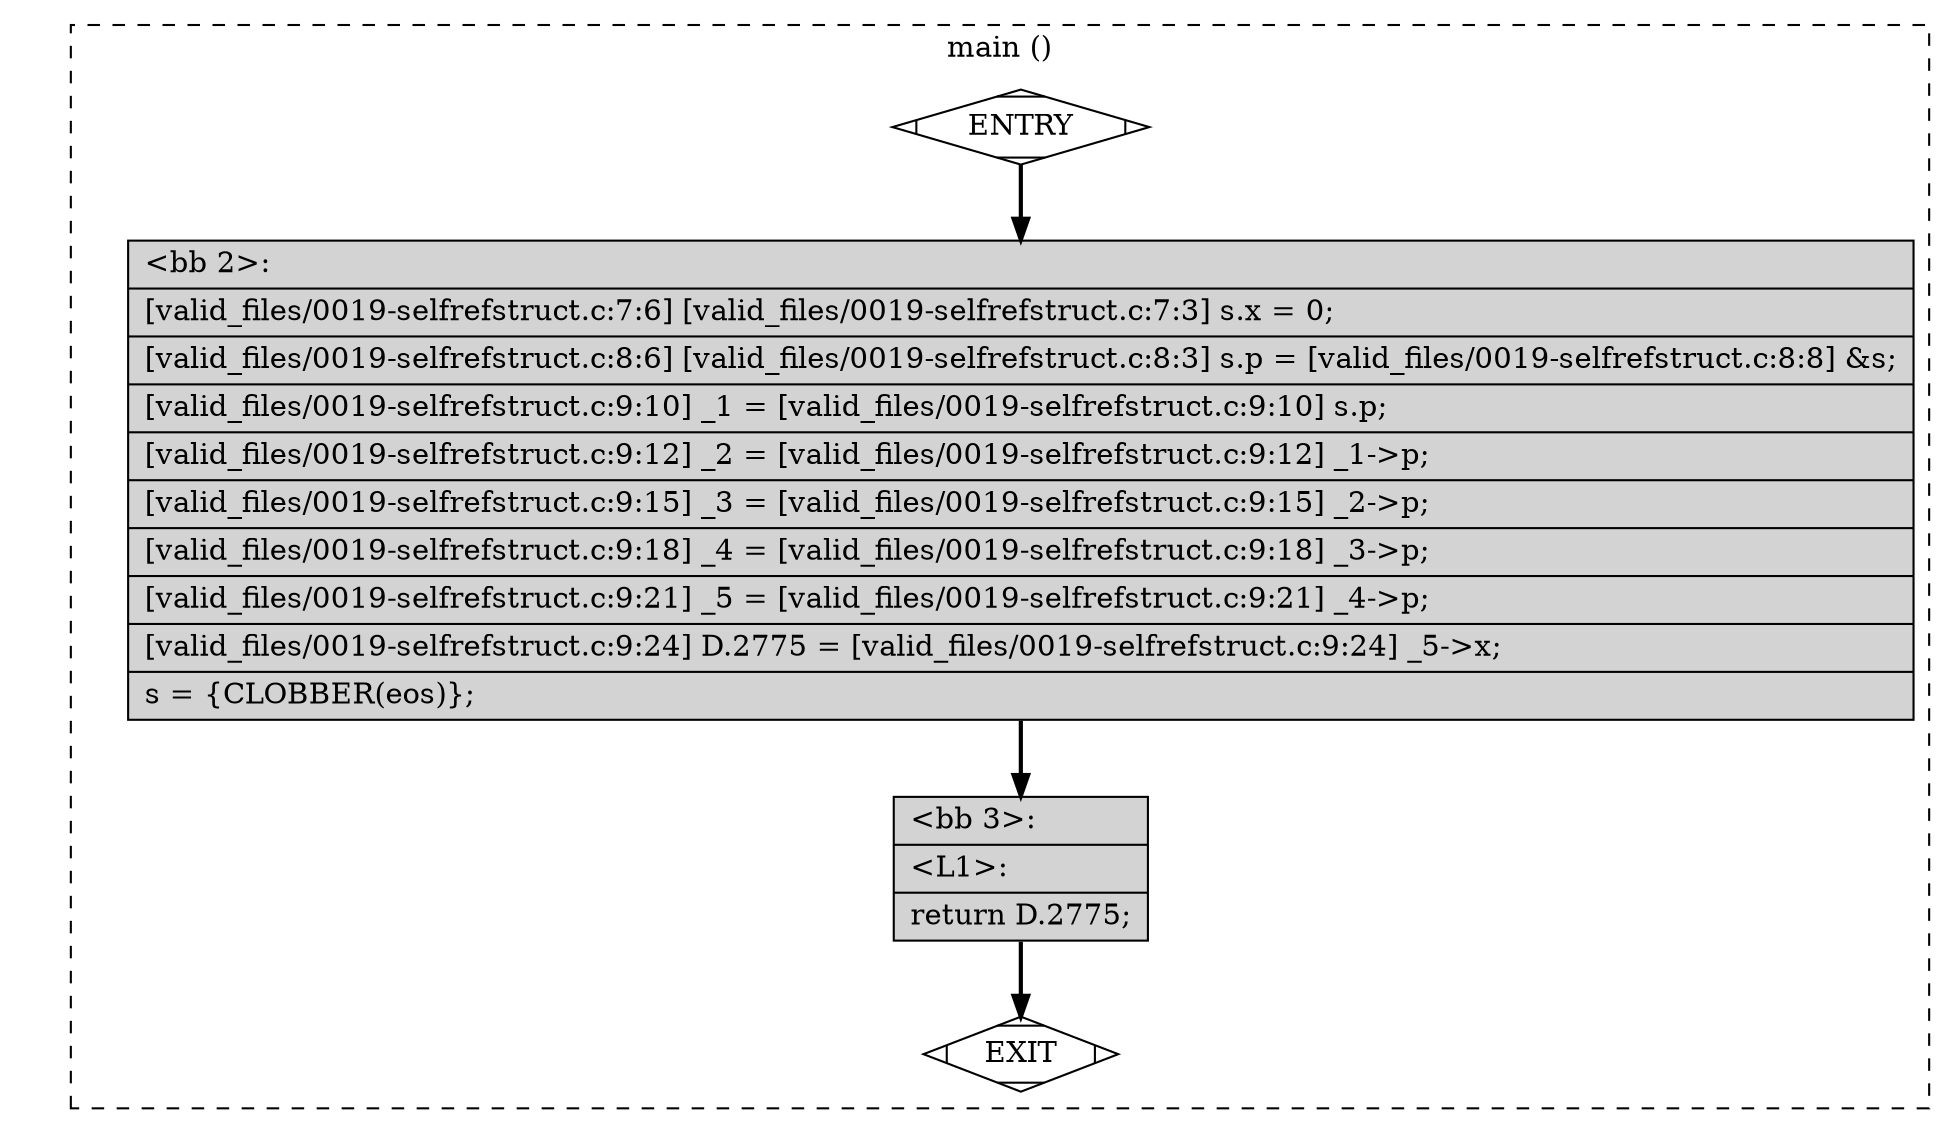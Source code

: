 digraph "a-0019-selfrefstruct.c.015t.cfg" {
overlap=false;
subgraph "cluster_main" {
	style="dashed";
	color="black";
	label="main ()";
	fn_0_basic_block_0 [shape=Mdiamond,style=filled,fillcolor=white,label="ENTRY"];

	fn_0_basic_block_1 [shape=Mdiamond,style=filled,fillcolor=white,label="EXIT"];

	fn_0_basic_block_2 [shape=record,style=filled,fillcolor=lightgrey,label="{\<bb\ 2\>:\l\
|[valid_files/0019-selfrefstruct.c:7:6]\ [valid_files/0019-selfrefstruct.c:7:3]\ s.x\ =\ 0;\l\
|[valid_files/0019-selfrefstruct.c:8:6]\ [valid_files/0019-selfrefstruct.c:8:3]\ s.p\ =\ [valid_files/0019-selfrefstruct.c:8:8]\ &s;\l\
|[valid_files/0019-selfrefstruct.c:9:10]\ _1\ =\ [valid_files/0019-selfrefstruct.c:9:10]\ s.p;\l\
|[valid_files/0019-selfrefstruct.c:9:12]\ _2\ =\ [valid_files/0019-selfrefstruct.c:9:12]\ _1-\>p;\l\
|[valid_files/0019-selfrefstruct.c:9:15]\ _3\ =\ [valid_files/0019-selfrefstruct.c:9:15]\ _2-\>p;\l\
|[valid_files/0019-selfrefstruct.c:9:18]\ _4\ =\ [valid_files/0019-selfrefstruct.c:9:18]\ _3-\>p;\l\
|[valid_files/0019-selfrefstruct.c:9:21]\ _5\ =\ [valid_files/0019-selfrefstruct.c:9:21]\ _4-\>p;\l\
|[valid_files/0019-selfrefstruct.c:9:24]\ D.2775\ =\ [valid_files/0019-selfrefstruct.c:9:24]\ _5-\>x;\l\
|s\ =\ \{CLOBBER(eos)\};\l\
}"];

	fn_0_basic_block_3 [shape=record,style=filled,fillcolor=lightgrey,label="{\<bb\ 3\>:\l\
|\<L1\>:\l\
|return\ D.2775;\l\
}"];

	fn_0_basic_block_0:s -> fn_0_basic_block_2:n [style="solid,bold",color=black,weight=100,constraint=true];
	fn_0_basic_block_2:s -> fn_0_basic_block_3:n [style="solid,bold",color=black,weight=100,constraint=true];
	fn_0_basic_block_3:s -> fn_0_basic_block_1:n [style="solid,bold",color=black,weight=10,constraint=true];
	fn_0_basic_block_0:s -> fn_0_basic_block_1:n [style="invis",constraint=true];
}
}
